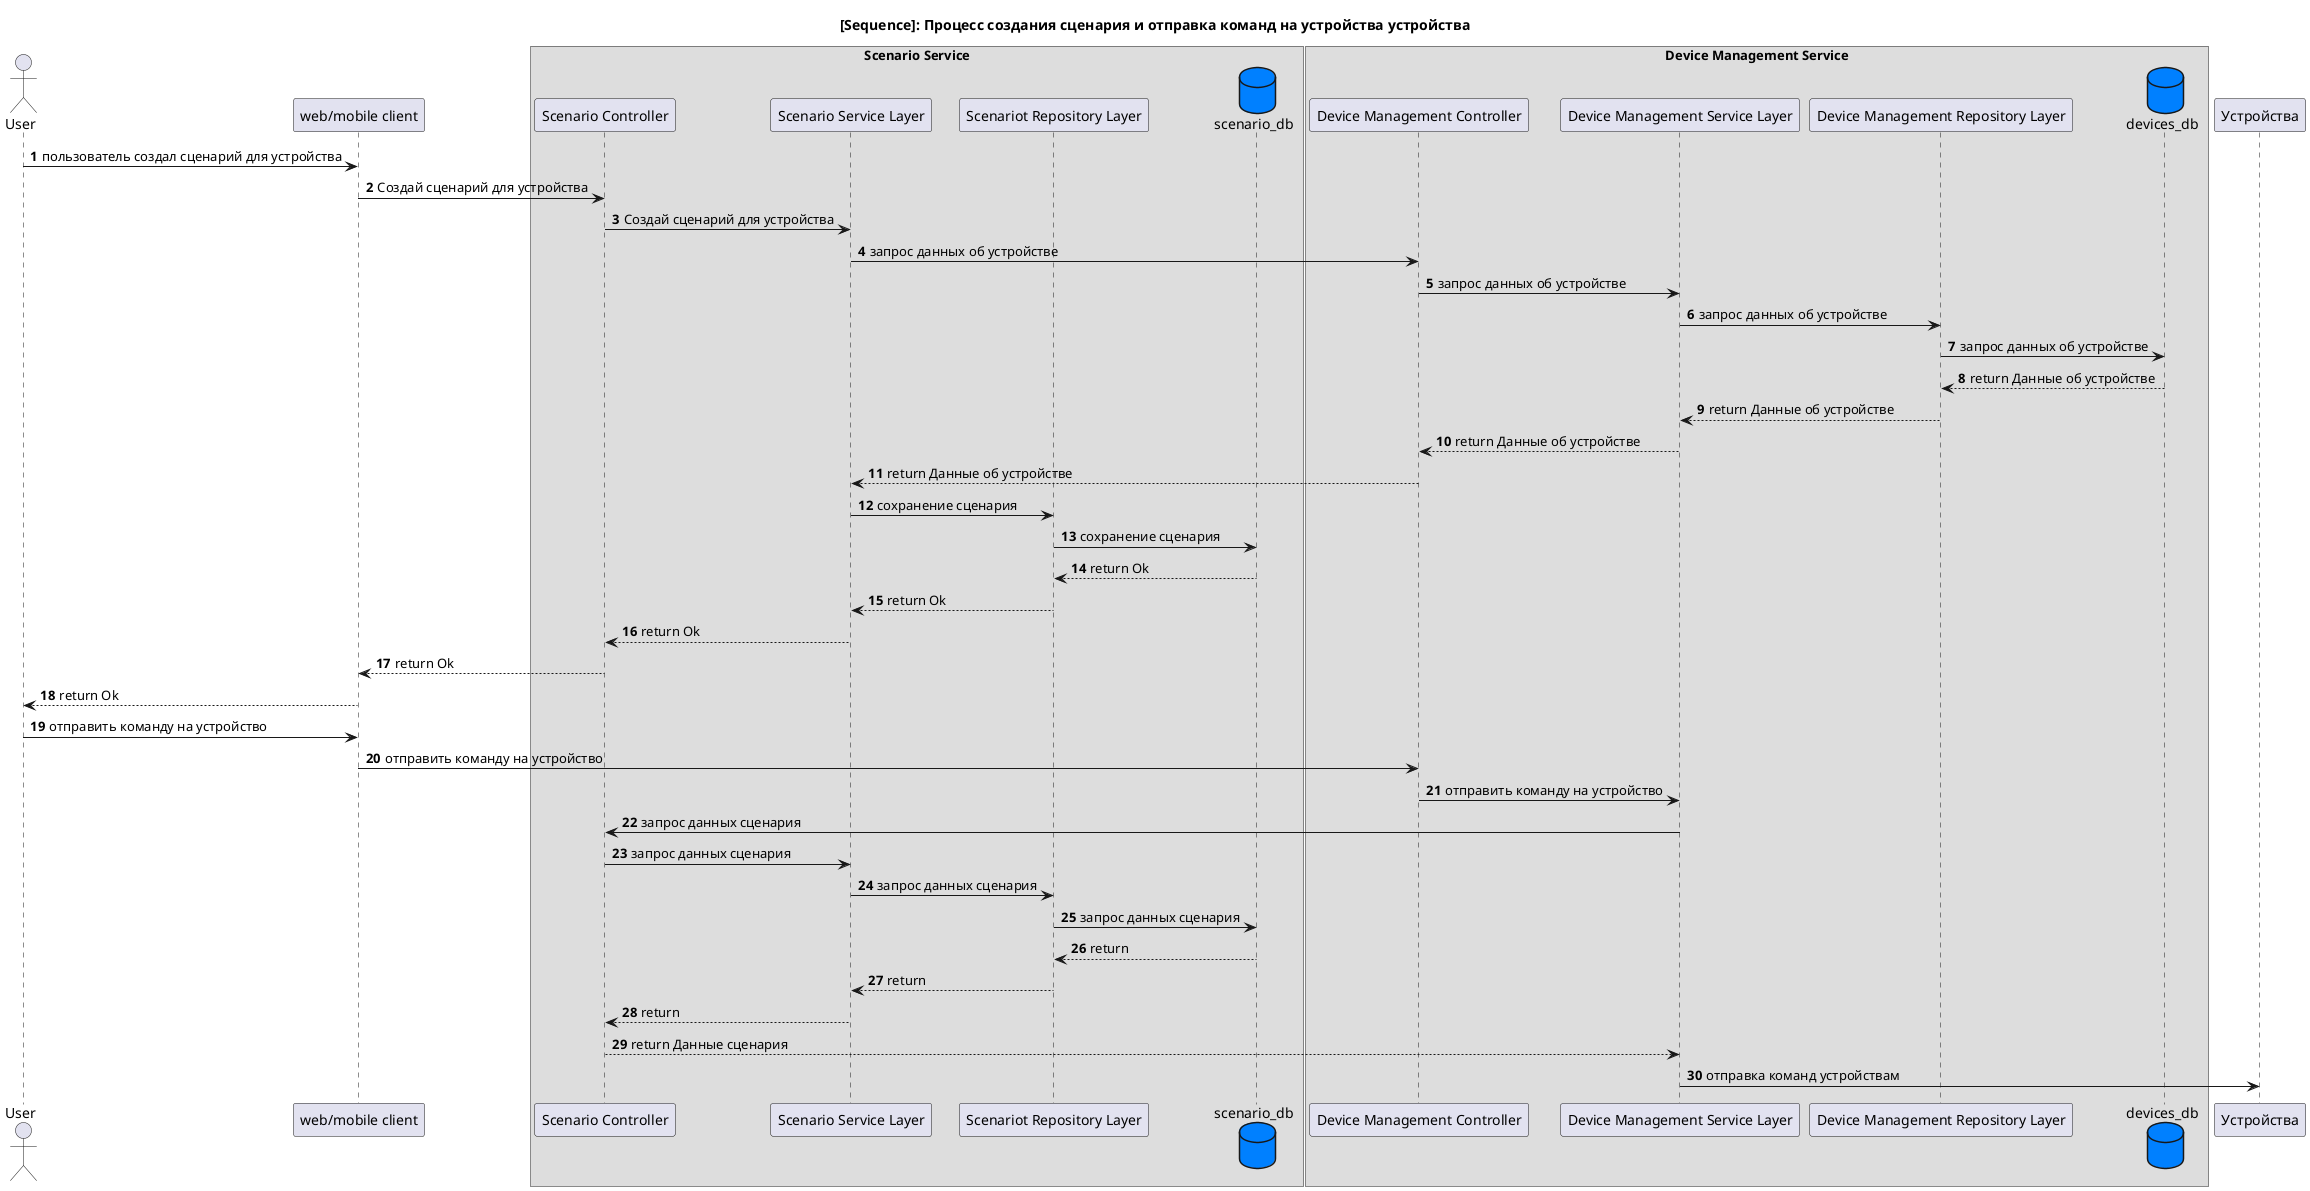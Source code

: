 @startuml
autonumber

title [Sequence]: Процесс создания сценария и отправка команд на устройства устройства

actor "User" as user
participant client as "web/mobile client"
box "Scenario Service"
    participant ScenarioServiceController as "Scenario Controller"
    participant ScenarioServiceLayer as "Scenario Service Layer"
    participant ScenarioRepositoryLayer as "Scenariot Repository Layer"
    database ScenarioDB as "scenario_db" #0080ff
endbox

box "Device Management Service"
    participant DeviceManagementController as "Device Management Controller"
    participant ServiceLayer as "Device Management Service Layer"
    participant RepositoryLayer as "Device Management Repository Layer"
    database DB as "devices_db" #0080ff
endbox

participant "Устройства" as devices

user -> client: пользователь создал сценарий для устройства
client -> ScenarioServiceController: Создай сценарий для устройства
ScenarioServiceController -> ScenarioServiceLayer: Создай сценарий для устройства
ScenarioServiceLayer -> DeviceManagementController: запрос данных об устройстве
DeviceManagementController -> ServiceLayer: запрос данных об устройстве
ServiceLayer -> RepositoryLayer: запрос данных об устройстве
RepositoryLayer -> DB: запрос данных об устройстве
DB --> RepositoryLayer: return Данные об устройстве
RepositoryLayer --> ServiceLayer: return Данные об устройстве
ServiceLayer --> DeviceManagementController: return Данные об устройстве
DeviceManagementController --> ScenarioServiceLayer: return Данные об устройстве
ScenarioServiceLayer -> ScenarioRepositoryLayer: сохранение сценария
ScenarioRepositoryLayer -> ScenarioDB: сохранение сценария
ScenarioDB --> ScenarioRepositoryLayer: return Ok
ScenarioRepositoryLayer --> ScenarioServiceLayer: return Ok
ScenarioServiceLayer --> ScenarioServiceController: return Ok
ScenarioServiceController --> client: return Ok
client --> user: return Ok

user -> client: отправить команду на устройство
client -> DeviceManagementController: отправить команду на устройство
DeviceManagementController -> ServiceLayer: отправить команду на устройство
ServiceLayer -> ScenarioServiceController: запрос данных сценария
ScenarioServiceController -> ScenarioServiceLayer: запрос данных сценария
ScenarioServiceLayer -> ScenarioRepositoryLayer: запрос данных сценария
ScenarioRepositoryLayer -> ScenarioDB: запрос данных сценария
ScenarioRepositoryLayer <-- ScenarioDB: return
ScenarioServiceLayer <-- ScenarioRepositoryLayer: return
ScenarioServiceController <-- ScenarioServiceLayer: return
ServiceLayer <-- ScenarioServiceController: return Данные сценария
ServiceLayer -> devices: отправка команд устройствам

@enduml